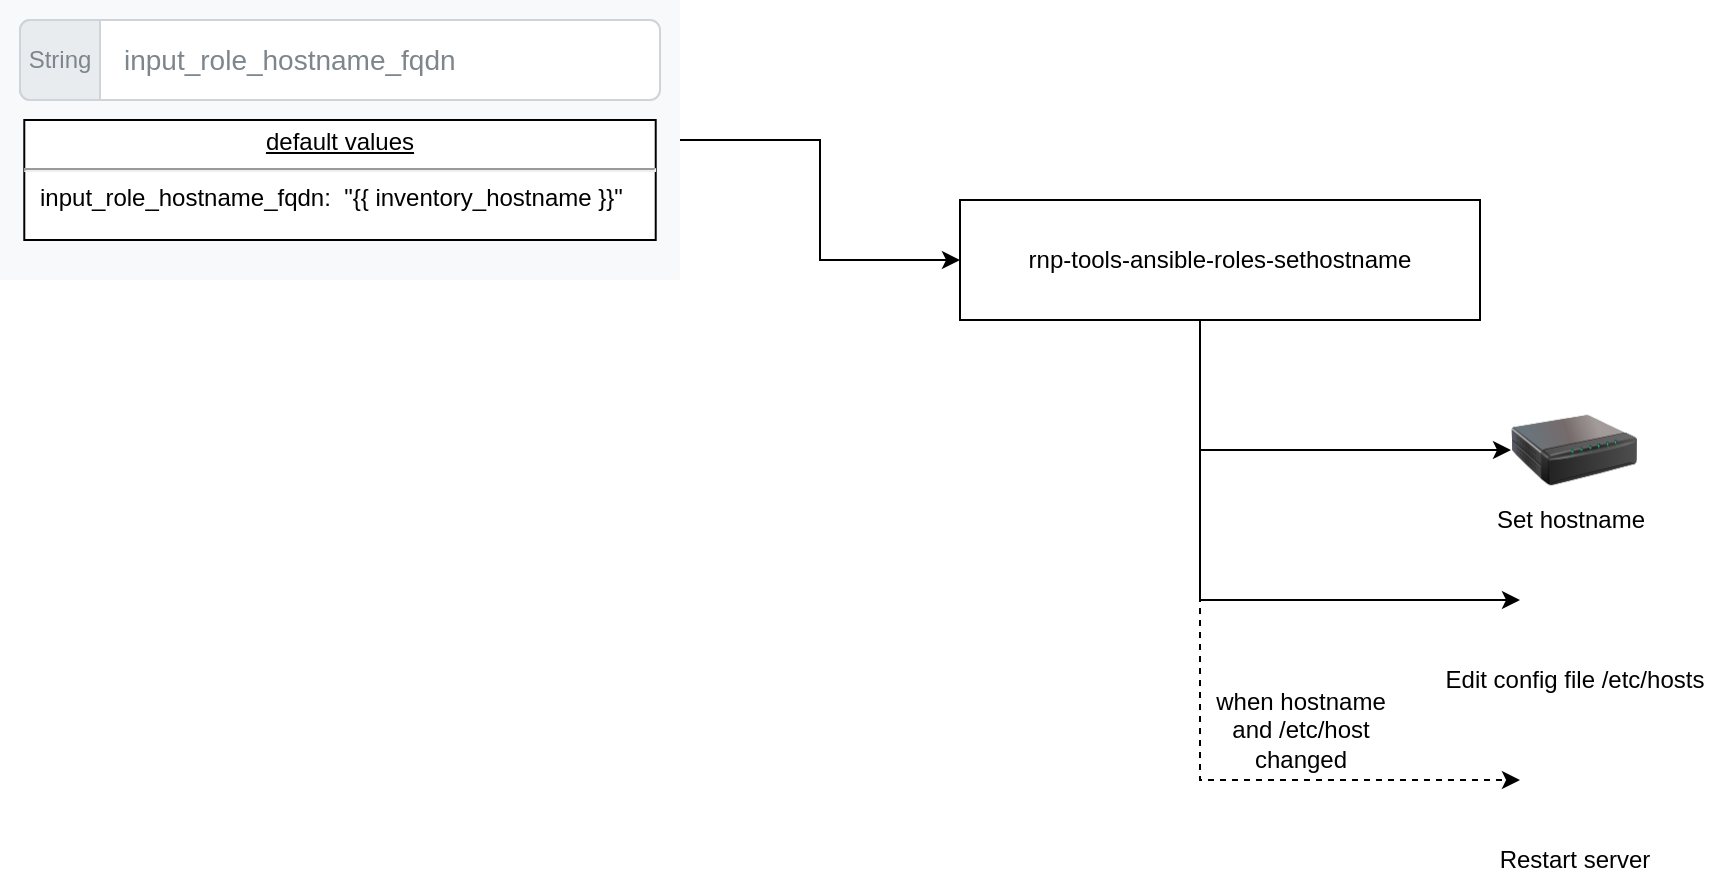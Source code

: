 <mxfile version="14.6.13" type="device"><diagram id="rrTbhy5cPTVPcQleYTQn" name="Page-1"><mxGraphModel dx="1913" dy="806" grid="1" gridSize="10" guides="1" tooltips="1" connect="1" arrows="1" fold="1" page="1" pageScale="1" pageWidth="827" pageHeight="1169" math="0" shadow="0"><root><mxCell id="0"/><mxCell id="1" parent="0"/><mxCell id="d5TBt_ztYG6xmJLnhMbn-22" style="edgeStyle=orthogonalEdgeStyle;rounded=0;orthogonalLoop=1;jettySize=auto;html=1;entryX=0;entryY=0.5;entryDx=0;entryDy=0;dashed=1;" parent="1" source="d5TBt_ztYG6xmJLnhMbn-1" target="d5TBt_ztYG6xmJLnhMbn-21" edge="1"><mxGeometry relative="1" as="geometry"><Array as="points"><mxPoint x="560" y="480"/></Array></mxGeometry></mxCell><mxCell id="d5TBt_ztYG6xmJLnhMbn-20" style="edgeStyle=orthogonalEdgeStyle;rounded=0;orthogonalLoop=1;jettySize=auto;html=1;entryX=0;entryY=0.5;entryDx=0;entryDy=0;" parent="1" source="d5TBt_ztYG6xmJLnhMbn-1" target="d5TBt_ztYG6xmJLnhMbn-18" edge="1"><mxGeometry relative="1" as="geometry"><Array as="points"><mxPoint x="560" y="390"/></Array></mxGeometry></mxCell><mxCell id="PAyEtxYajXqWP2RDAJGd-3" style="edgeStyle=orthogonalEdgeStyle;rounded=0;orthogonalLoop=1;jettySize=auto;html=1;" edge="1" parent="1" source="d5TBt_ztYG6xmJLnhMbn-1" target="PAyEtxYajXqWP2RDAJGd-1"><mxGeometry relative="1" as="geometry"><Array as="points"><mxPoint x="560" y="315"/></Array></mxGeometry></mxCell><mxCell id="d5TBt_ztYG6xmJLnhMbn-1" value="rnp-tools-ansible-roles-sethostname" style="rounded=0;whiteSpace=wrap;html=1;" parent="1" vertex="1"><mxGeometry x="440" y="190" width="260" height="60" as="geometry"/></mxCell><mxCell id="d5TBt_ztYG6xmJLnhMbn-13" style="edgeStyle=orthogonalEdgeStyle;rounded=0;orthogonalLoop=1;jettySize=auto;html=1;entryX=0;entryY=0.5;entryDx=0;entryDy=0;" parent="1" source="d5TBt_ztYG6xmJLnhMbn-8" target="d5TBt_ztYG6xmJLnhMbn-1" edge="1"><mxGeometry relative="1" as="geometry"/></mxCell><mxCell id="d5TBt_ztYG6xmJLnhMbn-8" value="" style="html=1;shadow=0;dashed=0;fillColor=#F8F9FA;strokeColor=none;fontSize=16;fontColor=#181819;align=left;spacing=15;" parent="1" vertex="1"><mxGeometry x="-40" y="90" width="340" height="140" as="geometry"/></mxCell><mxCell id="d5TBt_ztYG6xmJLnhMbn-9" value="input_role_hostname_fqdn" style="html=1;shadow=0;dashed=0;shape=mxgraph.bootstrap.rrect;rSize=5;strokeColor=#CED4DA;html=1;whiteSpace=wrap;fillColor=#FFFFFF;fontColor=#7D868C;align=left;spacingLeft=50;fontSize=14;" parent="d5TBt_ztYG6xmJLnhMbn-8" vertex="1"><mxGeometry width="320" height="40" relative="1" as="geometry"><mxPoint x="10" y="10" as="offset"/></mxGeometry></mxCell><mxCell id="d5TBt_ztYG6xmJLnhMbn-10" value="String" style="html=1;shadow=0;dashed=0;shape=mxgraph.bootstrap.leftButton;strokeColor=inherit;gradientColor=inherit;fontColor=inherit;fillColor=#E9ECEF;rSize=5;perimeter=none;whiteSpace=wrap;resizeHeight=1;" parent="d5TBt_ztYG6xmJLnhMbn-9" vertex="1"><mxGeometry width="40" height="40" relative="1" as="geometry"/></mxCell><mxCell id="d5TBt_ztYG6xmJLnhMbn-12" value="&lt;p style=&quot;text-align: center ; margin: 4px 0px 0px ; text-decoration: underline&quot;&gt;default values&lt;/p&gt;&lt;hr&gt;&lt;p style=&quot;margin: 0px ; margin-left: 8px&quot;&gt;input_role_hostname_fqdn:&amp;nbsp; &quot;{{ inventory_hostname }}&quot;&lt;br&gt;&lt;/p&gt;&lt;div&gt;&lt;br&gt;&lt;/div&gt;" style="verticalAlign=top;align=left;overflow=fill;fontSize=12;fontFamily=Helvetica;html=1;" parent="d5TBt_ztYG6xmJLnhMbn-8" vertex="1"><mxGeometry x="12.143" y="60" width="315.714" height="60" as="geometry"/></mxCell><mxCell id="d5TBt_ztYG6xmJLnhMbn-18" value="" style="shape=image;html=1;verticalAlign=top;verticalLabelPosition=bottom;labelBackgroundColor=#ffffff;imageAspect=0;aspect=fixed;image=https://cdn3.iconfinder.com/data/icons/files-and-folders-41/32/Files_and_Folders_file_config_configuration_options_cog-128.png" parent="1" vertex="1"><mxGeometry x="720" y="360" width="60" height="60" as="geometry"/></mxCell><mxCell id="d5TBt_ztYG6xmJLnhMbn-19" value="Edit config file /etc/hosts" style="text;html=1;align=center;verticalAlign=middle;resizable=0;points=[];autosize=1;strokeColor=none;" parent="1" vertex="1"><mxGeometry x="677" y="420" width="140" height="20" as="geometry"/></mxCell><mxCell id="d5TBt_ztYG6xmJLnhMbn-21" value="" style="shape=image;html=1;verticalAlign=top;verticalLabelPosition=bottom;labelBackgroundColor=#ffffff;imageAspect=0;aspect=fixed;image=https://cdn2.iconfinder.com/data/icons/metro-uinvert-dock/128/Power_-_Restart.png" parent="1" vertex="1"><mxGeometry x="720" y="450" width="60" height="60" as="geometry"/></mxCell><mxCell id="d5TBt_ztYG6xmJLnhMbn-23" value="Restart server" style="text;html=1;align=center;verticalAlign=middle;resizable=0;points=[];autosize=1;strokeColor=none;" parent="1" vertex="1"><mxGeometry x="702" y="510" width="90" height="20" as="geometry"/></mxCell><mxCell id="d5TBt_ztYG6xmJLnhMbn-24" value="when hostname &lt;br&gt;and /etc/host &lt;br&gt;changed" style="text;html=1;align=center;verticalAlign=middle;resizable=0;points=[];autosize=1;strokeColor=none;" parent="1" vertex="1"><mxGeometry x="560" y="430" width="100" height="50" as="geometry"/></mxCell><mxCell id="PAyEtxYajXqWP2RDAJGd-1" value="" style="image;html=1;image=img/lib/clip_art/networking/Print_Server_128x128.png" vertex="1" parent="1"><mxGeometry x="715.5" y="280" width="63" height="70" as="geometry"/></mxCell><mxCell id="PAyEtxYajXqWP2RDAJGd-4" value="Set hostname" style="text;html=1;align=center;verticalAlign=middle;resizable=0;points=[];autosize=1;strokeColor=none;" vertex="1" parent="1"><mxGeometry x="700" y="340" width="90" height="20" as="geometry"/></mxCell></root></mxGraphModel></diagram></mxfile>